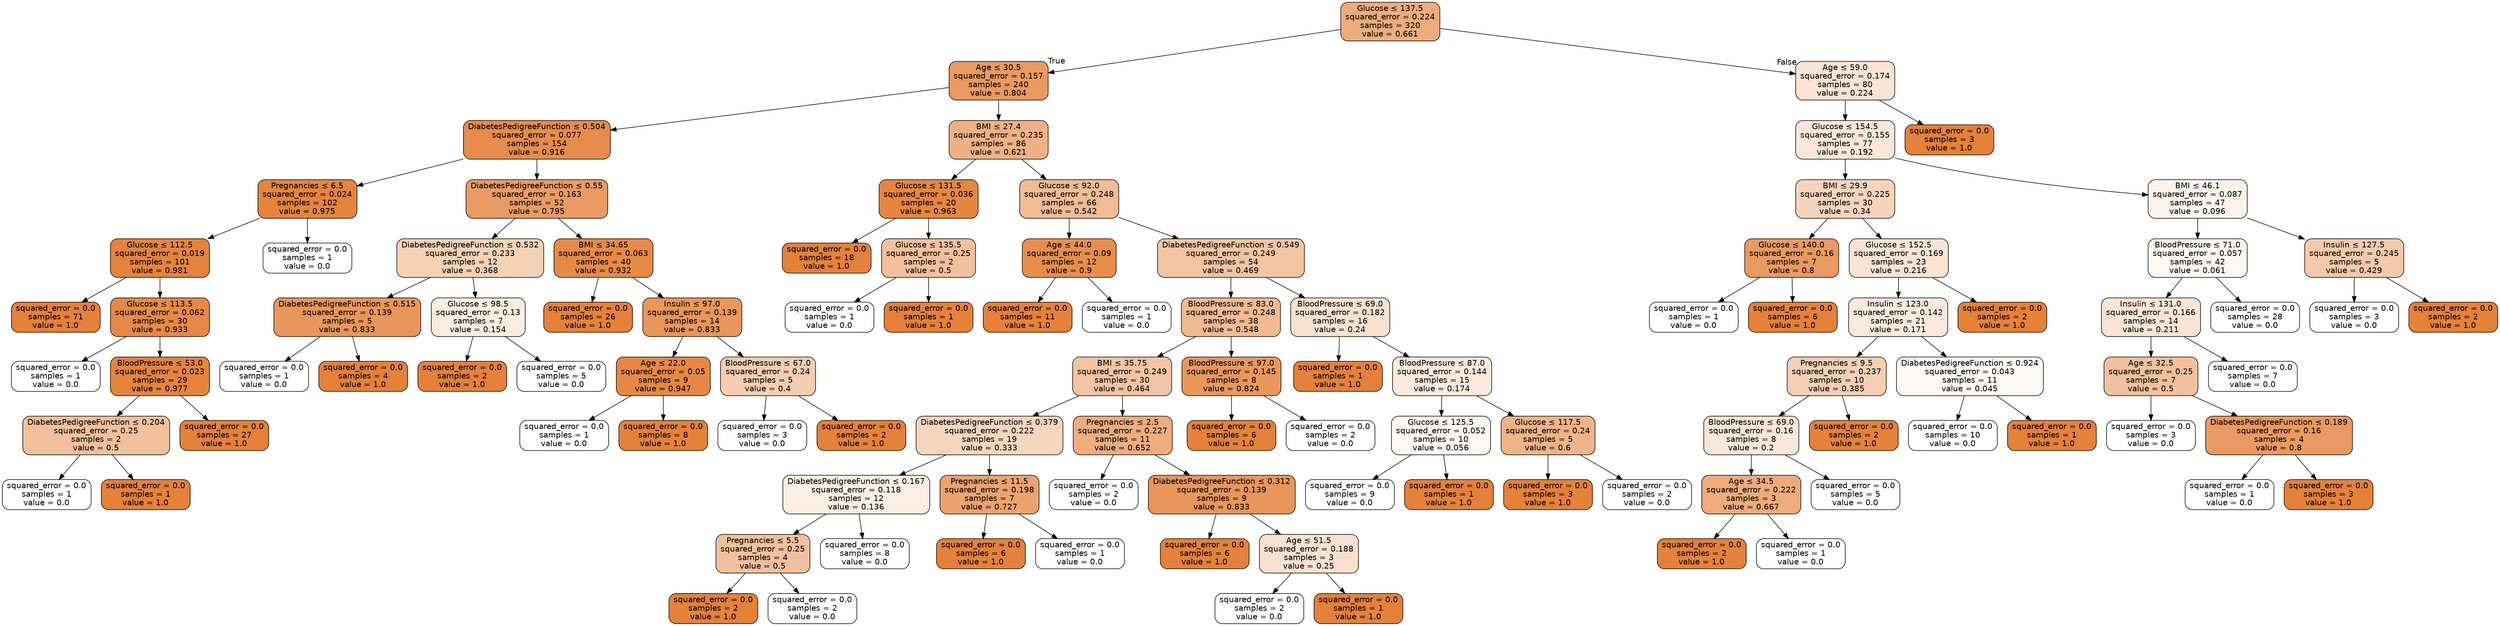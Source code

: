 digraph Tree {
node [shape=box, style="filled, rounded", color="black", fontname="helvetica"] ;
edge [fontname="helvetica"] ;
0 [label=<Glucose &le; 137.5<br/>squared_error = 0.224<br/>samples = 320<br/>value = 0.661>, fillcolor="#eeac7c"] ;
1 [label=<Age &le; 30.5<br/>squared_error = 0.157<br/>samples = 240<br/>value = 0.804>, fillcolor="#ea9a60"] ;
0 -> 1 [labeldistance=2.5, labelangle=45, headlabel="True"] ;
2 [label=<DiabetesPedigreeFunction &le; 0.504<br/>squared_error = 0.077<br/>samples = 154<br/>value = 0.916>, fillcolor="#e78c4a"] ;
1 -> 2 ;
3 [label=<Pregnancies &le; 6.5<br/>squared_error = 0.024<br/>samples = 102<br/>value = 0.975>, fillcolor="#e6843e"] ;
2 -> 3 ;
4 [label=<Glucose &le; 112.5<br/>squared_error = 0.019<br/>samples = 101<br/>value = 0.981>, fillcolor="#e5833d"] ;
3 -> 4 ;
5 [label=<squared_error = 0.0<br/>samples = 71<br/>value = 1.0>, fillcolor="#e58139"] ;
4 -> 5 ;
6 [label=<Glucose &le; 113.5<br/>squared_error = 0.062<br/>samples = 30<br/>value = 0.933>, fillcolor="#e78946"] ;
4 -> 6 ;
7 [label=<squared_error = 0.0<br/>samples = 1<br/>value = 0.0>, fillcolor="#ffffff"] ;
6 -> 7 ;
8 [label=<BloodPressure &le; 53.0<br/>squared_error = 0.023<br/>samples = 29<br/>value = 0.977>, fillcolor="#e6843e"] ;
6 -> 8 ;
9 [label=<DiabetesPedigreeFunction &le; 0.204<br/>squared_error = 0.25<br/>samples = 2<br/>value = 0.5>, fillcolor="#f2c09c"] ;
8 -> 9 ;
10 [label=<squared_error = 0.0<br/>samples = 1<br/>value = 0.0>, fillcolor="#ffffff"] ;
9 -> 10 ;
11 [label=<squared_error = 0.0<br/>samples = 1<br/>value = 1.0>, fillcolor="#e58139"] ;
9 -> 11 ;
12 [label=<squared_error = 0.0<br/>samples = 27<br/>value = 1.0>, fillcolor="#e58139"] ;
8 -> 12 ;
13 [label=<squared_error = 0.0<br/>samples = 1<br/>value = 0.0>, fillcolor="#ffffff"] ;
3 -> 13 ;
14 [label=<DiabetesPedigreeFunction &le; 0.55<br/>squared_error = 0.163<br/>samples = 52<br/>value = 0.795>, fillcolor="#ea9b62"] ;
2 -> 14 ;
15 [label=<DiabetesPedigreeFunction &le; 0.532<br/>squared_error = 0.233<br/>samples = 12<br/>value = 0.368>, fillcolor="#f5d1b6"] ;
14 -> 15 ;
16 [label=<DiabetesPedigreeFunction &le; 0.515<br/>squared_error = 0.139<br/>samples = 5<br/>value = 0.833>, fillcolor="#e9965a"] ;
15 -> 16 ;
17 [label=<squared_error = 0.0<br/>samples = 1<br/>value = 0.0>, fillcolor="#ffffff"] ;
16 -> 17 ;
18 [label=<squared_error = 0.0<br/>samples = 4<br/>value = 1.0>, fillcolor="#e58139"] ;
16 -> 18 ;
19 [label=<Glucose &le; 98.5<br/>squared_error = 0.13<br/>samples = 7<br/>value = 0.154>, fillcolor="#fbece1"] ;
15 -> 19 ;
20 [label=<squared_error = 0.0<br/>samples = 2<br/>value = 1.0>, fillcolor="#e58139"] ;
19 -> 20 ;
21 [label=<squared_error = 0.0<br/>samples = 5<br/>value = 0.0>, fillcolor="#ffffff"] ;
19 -> 21 ;
22 [label=<BMI &le; 34.65<br/>squared_error = 0.063<br/>samples = 40<br/>value = 0.932>, fillcolor="#e78a46"] ;
14 -> 22 ;
23 [label=<squared_error = 0.0<br/>samples = 26<br/>value = 1.0>, fillcolor="#e58139"] ;
22 -> 23 ;
24 [label=<Insulin &le; 97.0<br/>squared_error = 0.139<br/>samples = 14<br/>value = 0.833>, fillcolor="#e9965a"] ;
22 -> 24 ;
25 [label=<Age &le; 22.0<br/>squared_error = 0.05<br/>samples = 9<br/>value = 0.947>, fillcolor="#e68843"] ;
24 -> 25 ;
26 [label=<squared_error = 0.0<br/>samples = 1<br/>value = 0.0>, fillcolor="#ffffff"] ;
25 -> 26 ;
27 [label=<squared_error = 0.0<br/>samples = 8<br/>value = 1.0>, fillcolor="#e58139"] ;
25 -> 27 ;
28 [label=<BloodPressure &le; 67.0<br/>squared_error = 0.24<br/>samples = 5<br/>value = 0.4>, fillcolor="#f5cdb0"] ;
24 -> 28 ;
29 [label=<squared_error = 0.0<br/>samples = 3<br/>value = 0.0>, fillcolor="#ffffff"] ;
28 -> 29 ;
30 [label=<squared_error = 0.0<br/>samples = 2<br/>value = 1.0>, fillcolor="#e58139"] ;
28 -> 30 ;
31 [label=<BMI &le; 27.4<br/>squared_error = 0.235<br/>samples = 86<br/>value = 0.621>, fillcolor="#efb184"] ;
1 -> 31 ;
32 [label=<Glucose &le; 131.5<br/>squared_error = 0.036<br/>samples = 20<br/>value = 0.963>, fillcolor="#e68640"] ;
31 -> 32 ;
33 [label=<squared_error = 0.0<br/>samples = 18<br/>value = 1.0>, fillcolor="#e58139"] ;
32 -> 33 ;
34 [label=<Glucose &le; 135.5<br/>squared_error = 0.25<br/>samples = 2<br/>value = 0.5>, fillcolor="#f2c09c"] ;
32 -> 34 ;
35 [label=<squared_error = 0.0<br/>samples = 1<br/>value = 0.0>, fillcolor="#ffffff"] ;
34 -> 35 ;
36 [label=<squared_error = 0.0<br/>samples = 1<br/>value = 1.0>, fillcolor="#e58139"] ;
34 -> 36 ;
37 [label=<Glucose &le; 92.0<br/>squared_error = 0.248<br/>samples = 66<br/>value = 0.542>, fillcolor="#f1bb94"] ;
31 -> 37 ;
38 [label=<Age &le; 44.0<br/>squared_error = 0.09<br/>samples = 12<br/>value = 0.9>, fillcolor="#e88e4d"] ;
37 -> 38 ;
39 [label=<squared_error = 0.0<br/>samples = 11<br/>value = 1.0>, fillcolor="#e58139"] ;
38 -> 39 ;
40 [label=<squared_error = 0.0<br/>samples = 1<br/>value = 0.0>, fillcolor="#ffffff"] ;
38 -> 40 ;
41 [label=<DiabetesPedigreeFunction &le; 0.549<br/>squared_error = 0.249<br/>samples = 54<br/>value = 0.469>, fillcolor="#f3c4a2"] ;
37 -> 41 ;
42 [label=<BloodPressure &le; 83.0<br/>squared_error = 0.248<br/>samples = 38<br/>value = 0.548>, fillcolor="#f1ba93"] ;
41 -> 42 ;
43 [label=<BMI &le; 35.75<br/>squared_error = 0.249<br/>samples = 30<br/>value = 0.464>, fillcolor="#f3c4a3"] ;
42 -> 43 ;
44 [label=<DiabetesPedigreeFunction &le; 0.379<br/>squared_error = 0.222<br/>samples = 19<br/>value = 0.333>, fillcolor="#f6d5bd"] ;
43 -> 44 ;
45 [label=<DiabetesPedigreeFunction &le; 0.167<br/>squared_error = 0.118<br/>samples = 12<br/>value = 0.136>, fillcolor="#fbeee4"] ;
44 -> 45 ;
46 [label=<Pregnancies &le; 5.5<br/>squared_error = 0.25<br/>samples = 4<br/>value = 0.5>, fillcolor="#f2c09c"] ;
45 -> 46 ;
47 [label=<squared_error = 0.0<br/>samples = 2<br/>value = 1.0>, fillcolor="#e58139"] ;
46 -> 47 ;
48 [label=<squared_error = 0.0<br/>samples = 2<br/>value = 0.0>, fillcolor="#ffffff"] ;
46 -> 48 ;
49 [label=<squared_error = 0.0<br/>samples = 8<br/>value = 0.0>, fillcolor="#ffffff"] ;
45 -> 49 ;
50 [label=<Pregnancies &le; 11.5<br/>squared_error = 0.198<br/>samples = 7<br/>value = 0.727>, fillcolor="#eca36f"] ;
44 -> 50 ;
51 [label=<squared_error = 0.0<br/>samples = 6<br/>value = 1.0>, fillcolor="#e58139"] ;
50 -> 51 ;
52 [label=<squared_error = 0.0<br/>samples = 1<br/>value = 0.0>, fillcolor="#ffffff"] ;
50 -> 52 ;
53 [label=<Pregnancies &le; 2.5<br/>squared_error = 0.227<br/>samples = 11<br/>value = 0.652>, fillcolor="#eead7e"] ;
43 -> 53 ;
54 [label=<squared_error = 0.0<br/>samples = 2<br/>value = 0.0>, fillcolor="#ffffff"] ;
53 -> 54 ;
55 [label=<DiabetesPedigreeFunction &le; 0.312<br/>squared_error = 0.139<br/>samples = 9<br/>value = 0.833>, fillcolor="#e9965a"] ;
53 -> 55 ;
56 [label=<squared_error = 0.0<br/>samples = 6<br/>value = 1.0>, fillcolor="#e58139"] ;
55 -> 56 ;
57 [label=<Age &le; 51.5<br/>squared_error = 0.188<br/>samples = 3<br/>value = 0.25>, fillcolor="#f8e0ce"] ;
55 -> 57 ;
58 [label=<squared_error = 0.0<br/>samples = 2<br/>value = 0.0>, fillcolor="#ffffff"] ;
57 -> 58 ;
59 [label=<squared_error = 0.0<br/>samples = 1<br/>value = 1.0>, fillcolor="#e58139"] ;
57 -> 59 ;
60 [label=<BloodPressure &le; 97.0<br/>squared_error = 0.145<br/>samples = 8<br/>value = 0.824>, fillcolor="#ea975c"] ;
42 -> 60 ;
61 [label=<squared_error = 0.0<br/>samples = 6<br/>value = 1.0>, fillcolor="#e58139"] ;
60 -> 61 ;
62 [label=<squared_error = 0.0<br/>samples = 2<br/>value = 0.0>, fillcolor="#ffffff"] ;
60 -> 62 ;
63 [label=<BloodPressure &le; 69.0<br/>squared_error = 0.182<br/>samples = 16<br/>value = 0.24>, fillcolor="#f9e1cf"] ;
41 -> 63 ;
64 [label=<squared_error = 0.0<br/>samples = 1<br/>value = 1.0>, fillcolor="#e58139"] ;
63 -> 64 ;
65 [label=<BloodPressure &le; 87.0<br/>squared_error = 0.144<br/>samples = 15<br/>value = 0.174>, fillcolor="#fae9dd"] ;
63 -> 65 ;
66 [label=<Glucose &le; 125.5<br/>squared_error = 0.052<br/>samples = 10<br/>value = 0.056>, fillcolor="#fef8f4"] ;
65 -> 66 ;
67 [label=<squared_error = 0.0<br/>samples = 9<br/>value = 0.0>, fillcolor="#ffffff"] ;
66 -> 67 ;
68 [label=<squared_error = 0.0<br/>samples = 1<br/>value = 1.0>, fillcolor="#e58139"] ;
66 -> 68 ;
69 [label=<Glucose &le; 117.5<br/>squared_error = 0.24<br/>samples = 5<br/>value = 0.6>, fillcolor="#efb388"] ;
65 -> 69 ;
70 [label=<squared_error = 0.0<br/>samples = 3<br/>value = 1.0>, fillcolor="#e58139"] ;
69 -> 70 ;
71 [label=<squared_error = 0.0<br/>samples = 2<br/>value = 0.0>, fillcolor="#ffffff"] ;
69 -> 71 ;
72 [label=<Age &le; 59.0<br/>squared_error = 0.174<br/>samples = 80<br/>value = 0.224>, fillcolor="#f9e3d3"] ;
0 -> 72 [labeldistance=2.5, labelangle=-45, headlabel="False"] ;
73 [label=<Glucose &le; 154.5<br/>squared_error = 0.155<br/>samples = 77<br/>value = 0.192>, fillcolor="#fae7d9"] ;
72 -> 73 ;
74 [label=<BMI &le; 29.9<br/>squared_error = 0.225<br/>samples = 30<br/>value = 0.34>, fillcolor="#f6d4bc"] ;
73 -> 74 ;
75 [label=<Glucose &le; 140.0<br/>squared_error = 0.16<br/>samples = 7<br/>value = 0.8>, fillcolor="#ea9a61"] ;
74 -> 75 ;
76 [label=<squared_error = 0.0<br/>samples = 1<br/>value = 0.0>, fillcolor="#ffffff"] ;
75 -> 76 ;
77 [label=<squared_error = 0.0<br/>samples = 6<br/>value = 1.0>, fillcolor="#e58139"] ;
75 -> 77 ;
78 [label=<Glucose &le; 152.5<br/>squared_error = 0.169<br/>samples = 23<br/>value = 0.216>, fillcolor="#f9e4d4"] ;
74 -> 78 ;
79 [label=<Insulin &le; 123.0<br/>squared_error = 0.142<br/>samples = 21<br/>value = 0.171>, fillcolor="#fbe9dd"] ;
78 -> 79 ;
80 [label=<Pregnancies &le; 9.5<br/>squared_error = 0.237<br/>samples = 10<br/>value = 0.385>, fillcolor="#f5cfb3"] ;
79 -> 80 ;
81 [label=<BloodPressure &le; 69.0<br/>squared_error = 0.16<br/>samples = 8<br/>value = 0.2>, fillcolor="#fae6d7"] ;
80 -> 81 ;
82 [label=<Age &le; 34.5<br/>squared_error = 0.222<br/>samples = 3<br/>value = 0.667>, fillcolor="#eeab7b"] ;
81 -> 82 ;
83 [label=<squared_error = 0.0<br/>samples = 2<br/>value = 1.0>, fillcolor="#e58139"] ;
82 -> 83 ;
84 [label=<squared_error = 0.0<br/>samples = 1<br/>value = 0.0>, fillcolor="#ffffff"] ;
82 -> 84 ;
85 [label=<squared_error = 0.0<br/>samples = 5<br/>value = 0.0>, fillcolor="#ffffff"] ;
81 -> 85 ;
86 [label=<squared_error = 0.0<br/>samples = 2<br/>value = 1.0>, fillcolor="#e58139"] ;
80 -> 86 ;
87 [label=<DiabetesPedigreeFunction &le; 0.924<br/>squared_error = 0.043<br/>samples = 11<br/>value = 0.045>, fillcolor="#fef9f6"] ;
79 -> 87 ;
88 [label=<squared_error = 0.0<br/>samples = 10<br/>value = 0.0>, fillcolor="#ffffff"] ;
87 -> 88 ;
89 [label=<squared_error = 0.0<br/>samples = 1<br/>value = 1.0>, fillcolor="#e58139"] ;
87 -> 89 ;
90 [label=<squared_error = 0.0<br/>samples = 2<br/>value = 1.0>, fillcolor="#e58139"] ;
78 -> 90 ;
91 [label=<BMI &le; 46.1<br/>squared_error = 0.087<br/>samples = 47<br/>value = 0.096>, fillcolor="#fdf3ec"] ;
73 -> 91 ;
92 [label=<BloodPressure &le; 71.0<br/>squared_error = 0.057<br/>samples = 42<br/>value = 0.061>, fillcolor="#fdf7f3"] ;
91 -> 92 ;
93 [label=<Insulin &le; 131.0<br/>squared_error = 0.166<br/>samples = 14<br/>value = 0.211>, fillcolor="#fae4d5"] ;
92 -> 93 ;
94 [label=<Age &le; 32.5<br/>squared_error = 0.25<br/>samples = 7<br/>value = 0.5>, fillcolor="#f2c09c"] ;
93 -> 94 ;
95 [label=<squared_error = 0.0<br/>samples = 3<br/>value = 0.0>, fillcolor="#ffffff"] ;
94 -> 95 ;
96 [label=<DiabetesPedigreeFunction &le; 0.189<br/>squared_error = 0.16<br/>samples = 4<br/>value = 0.8>, fillcolor="#ea9a61"] ;
94 -> 96 ;
97 [label=<squared_error = 0.0<br/>samples = 1<br/>value = 0.0>, fillcolor="#ffffff"] ;
96 -> 97 ;
98 [label=<squared_error = 0.0<br/>samples = 3<br/>value = 1.0>, fillcolor="#e58139"] ;
96 -> 98 ;
99 [label=<squared_error = 0.0<br/>samples = 7<br/>value = 0.0>, fillcolor="#ffffff"] ;
93 -> 99 ;
100 [label=<squared_error = 0.0<br/>samples = 28<br/>value = 0.0>, fillcolor="#ffffff"] ;
92 -> 100 ;
101 [label=<Insulin &le; 127.5<br/>squared_error = 0.245<br/>samples = 5<br/>value = 0.429>, fillcolor="#f4c9aa"] ;
91 -> 101 ;
102 [label=<squared_error = 0.0<br/>samples = 3<br/>value = 0.0>, fillcolor="#ffffff"] ;
101 -> 102 ;
103 [label=<squared_error = 0.0<br/>samples = 2<br/>value = 1.0>, fillcolor="#e58139"] ;
101 -> 103 ;
104 [label=<squared_error = 0.0<br/>samples = 3<br/>value = 1.0>, fillcolor="#e58139"] ;
72 -> 104 ;
}